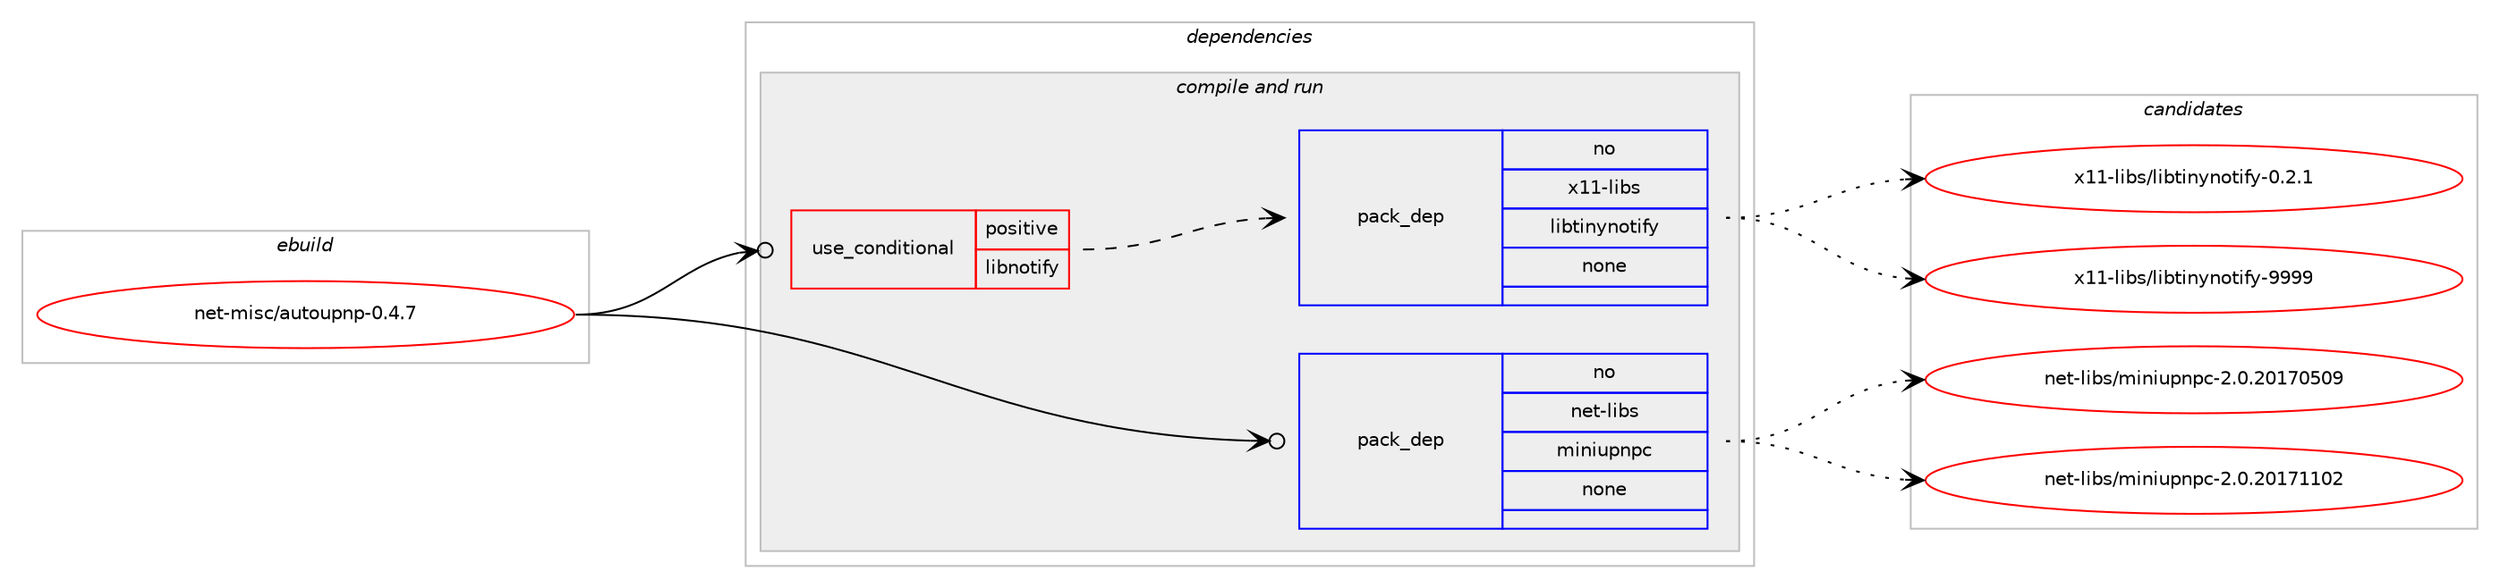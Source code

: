 digraph prolog {

# *************
# Graph options
# *************

newrank=true;
concentrate=true;
compound=true;
graph [rankdir=LR,fontname=Helvetica,fontsize=10,ranksep=1.5];#, ranksep=2.5, nodesep=0.2];
edge  [arrowhead=vee];
node  [fontname=Helvetica,fontsize=10];

# **********
# The ebuild
# **********

subgraph cluster_leftcol {
color=gray;
rank=same;
label=<<i>ebuild</i>>;
id [label="net-misc/autoupnp-0.4.7", color=red, width=4, href="../net-misc/autoupnp-0.4.7.svg"];
}

# ****************
# The dependencies
# ****************

subgraph cluster_midcol {
color=gray;
label=<<i>dependencies</i>>;
subgraph cluster_compile {
fillcolor="#eeeeee";
style=filled;
label=<<i>compile</i>>;
}
subgraph cluster_compileandrun {
fillcolor="#eeeeee";
style=filled;
label=<<i>compile and run</i>>;
subgraph cond104883 {
dependency423328 [label=<<TABLE BORDER="0" CELLBORDER="1" CELLSPACING="0" CELLPADDING="4"><TR><TD ROWSPAN="3" CELLPADDING="10">use_conditional</TD></TR><TR><TD>positive</TD></TR><TR><TD>libnotify</TD></TR></TABLE>>, shape=none, color=red];
subgraph pack311301 {
dependency423329 [label=<<TABLE BORDER="0" CELLBORDER="1" CELLSPACING="0" CELLPADDING="4" WIDTH="220"><TR><TD ROWSPAN="6" CELLPADDING="30">pack_dep</TD></TR><TR><TD WIDTH="110">no</TD></TR><TR><TD>x11-libs</TD></TR><TR><TD>libtinynotify</TD></TR><TR><TD>none</TD></TR><TR><TD></TD></TR></TABLE>>, shape=none, color=blue];
}
dependency423328:e -> dependency423329:w [weight=20,style="dashed",arrowhead="vee"];
}
id:e -> dependency423328:w [weight=20,style="solid",arrowhead="odotvee"];
subgraph pack311302 {
dependency423330 [label=<<TABLE BORDER="0" CELLBORDER="1" CELLSPACING="0" CELLPADDING="4" WIDTH="220"><TR><TD ROWSPAN="6" CELLPADDING="30">pack_dep</TD></TR><TR><TD WIDTH="110">no</TD></TR><TR><TD>net-libs</TD></TR><TR><TD>miniupnpc</TD></TR><TR><TD>none</TD></TR><TR><TD></TD></TR></TABLE>>, shape=none, color=blue];
}
id:e -> dependency423330:w [weight=20,style="solid",arrowhead="odotvee"];
}
subgraph cluster_run {
fillcolor="#eeeeee";
style=filled;
label=<<i>run</i>>;
}
}

# **************
# The candidates
# **************

subgraph cluster_choices {
rank=same;
color=gray;
label=<<i>candidates</i>>;

subgraph choice311301 {
color=black;
nodesep=1;
choice120494945108105981154710810598116105110121110111116105102121454846504649 [label="x11-libs/libtinynotify-0.2.1", color=red, width=4,href="../x11-libs/libtinynotify-0.2.1.svg"];
choice1204949451081059811547108105981161051101211101111161051021214557575757 [label="x11-libs/libtinynotify-9999", color=red, width=4,href="../x11-libs/libtinynotify-9999.svg"];
dependency423329:e -> choice120494945108105981154710810598116105110121110111116105102121454846504649:w [style=dotted,weight="100"];
dependency423329:e -> choice1204949451081059811547108105981161051101211101111161051021214557575757:w [style=dotted,weight="100"];
}
subgraph choice311302 {
color=black;
nodesep=1;
choice1101011164510810598115471091051101051171121101129945504648465048495548534857 [label="net-libs/miniupnpc-2.0.20170509", color=red, width=4,href="../net-libs/miniupnpc-2.0.20170509.svg"];
choice1101011164510810598115471091051101051171121101129945504648465048495549494850 [label="net-libs/miniupnpc-2.0.20171102", color=red, width=4,href="../net-libs/miniupnpc-2.0.20171102.svg"];
dependency423330:e -> choice1101011164510810598115471091051101051171121101129945504648465048495548534857:w [style=dotted,weight="100"];
dependency423330:e -> choice1101011164510810598115471091051101051171121101129945504648465048495549494850:w [style=dotted,weight="100"];
}
}

}
